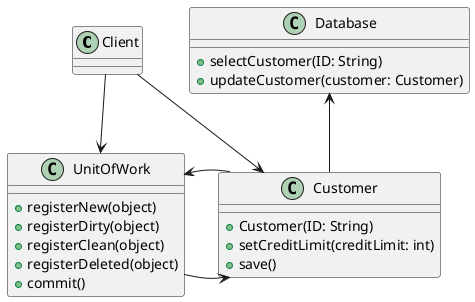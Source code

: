 @startuml

class Client

class Customer {
    + Customer(ID: String)
    + setCreditLimit(creditLimit: int)
    + save()
}

class Database {
    + selectCustomer(ID: String)
    + updateCustomer(customer: Customer)
}

class UnitOfWork {
    + registerNew(object)
    + registerDirty(object)
    + registerClean(object)
    + registerDeleted(object)
    + commit()
}

Client -down-> Customer
Client -down-> UnitOfWork
UnitOfWork -right-> Customer
Customer -left-> UnitOfWork
Customer -up-> Database

@enduml
